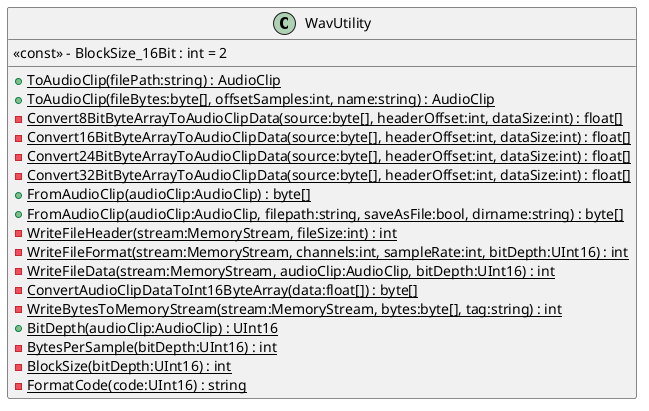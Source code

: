 @startuml
class WavUtility {
    <<const>> - BlockSize_16Bit : int = 2
    + {static} ToAudioClip(filePath:string) : AudioClip
    + {static} ToAudioClip(fileBytes:byte[], offsetSamples:int, name:string) : AudioClip
    - {static} Convert8BitByteArrayToAudioClipData(source:byte[], headerOffset:int, dataSize:int) : float[]
    - {static} Convert16BitByteArrayToAudioClipData(source:byte[], headerOffset:int, dataSize:int) : float[]
    - {static} Convert24BitByteArrayToAudioClipData(source:byte[], headerOffset:int, dataSize:int) : float[]
    - {static} Convert32BitByteArrayToAudioClipData(source:byte[], headerOffset:int, dataSize:int) : float[]
    + {static} FromAudioClip(audioClip:AudioClip) : byte[]
    + {static} FromAudioClip(audioClip:AudioClip, filepath:string, saveAsFile:bool, dirname:string) : byte[]
    - {static} WriteFileHeader(stream:MemoryStream, fileSize:int) : int
    - {static} WriteFileFormat(stream:MemoryStream, channels:int, sampleRate:int, bitDepth:UInt16) : int
    - {static} WriteFileData(stream:MemoryStream, audioClip:AudioClip, bitDepth:UInt16) : int
    - {static} ConvertAudioClipDataToInt16ByteArray(data:float[]) : byte[]
    - {static} WriteBytesToMemoryStream(stream:MemoryStream, bytes:byte[], tag:string) : int
    + {static} BitDepth(audioClip:AudioClip) : UInt16
    - {static} BytesPerSample(bitDepth:UInt16) : int
    - {static} BlockSize(bitDepth:UInt16) : int
    - {static} FormatCode(code:UInt16) : string
}
@enduml
